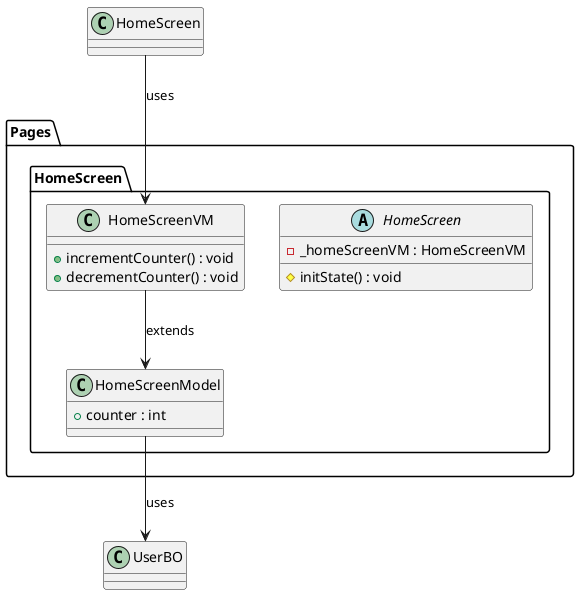 @startuml HomeScreen Class Diagram 

package Pages{
    package HomeScreen {
        
        abstract class HomeScreen{
            - _homeScreenVM : HomeScreenVM 
            # initState() : void 
        }
        
        class HomeScreenModel{
            + counter : int 
        }
        
        class HomeScreenVM{
            + incrementCounter() : void
            + decrementCounter() : void 
        }
    }
}


HomeScreenVM --> HomeScreenModel : extends
HomeScreen --> HomeScreenVM: uses
HomeScreenModel --> UserBO : uses

@enduml
